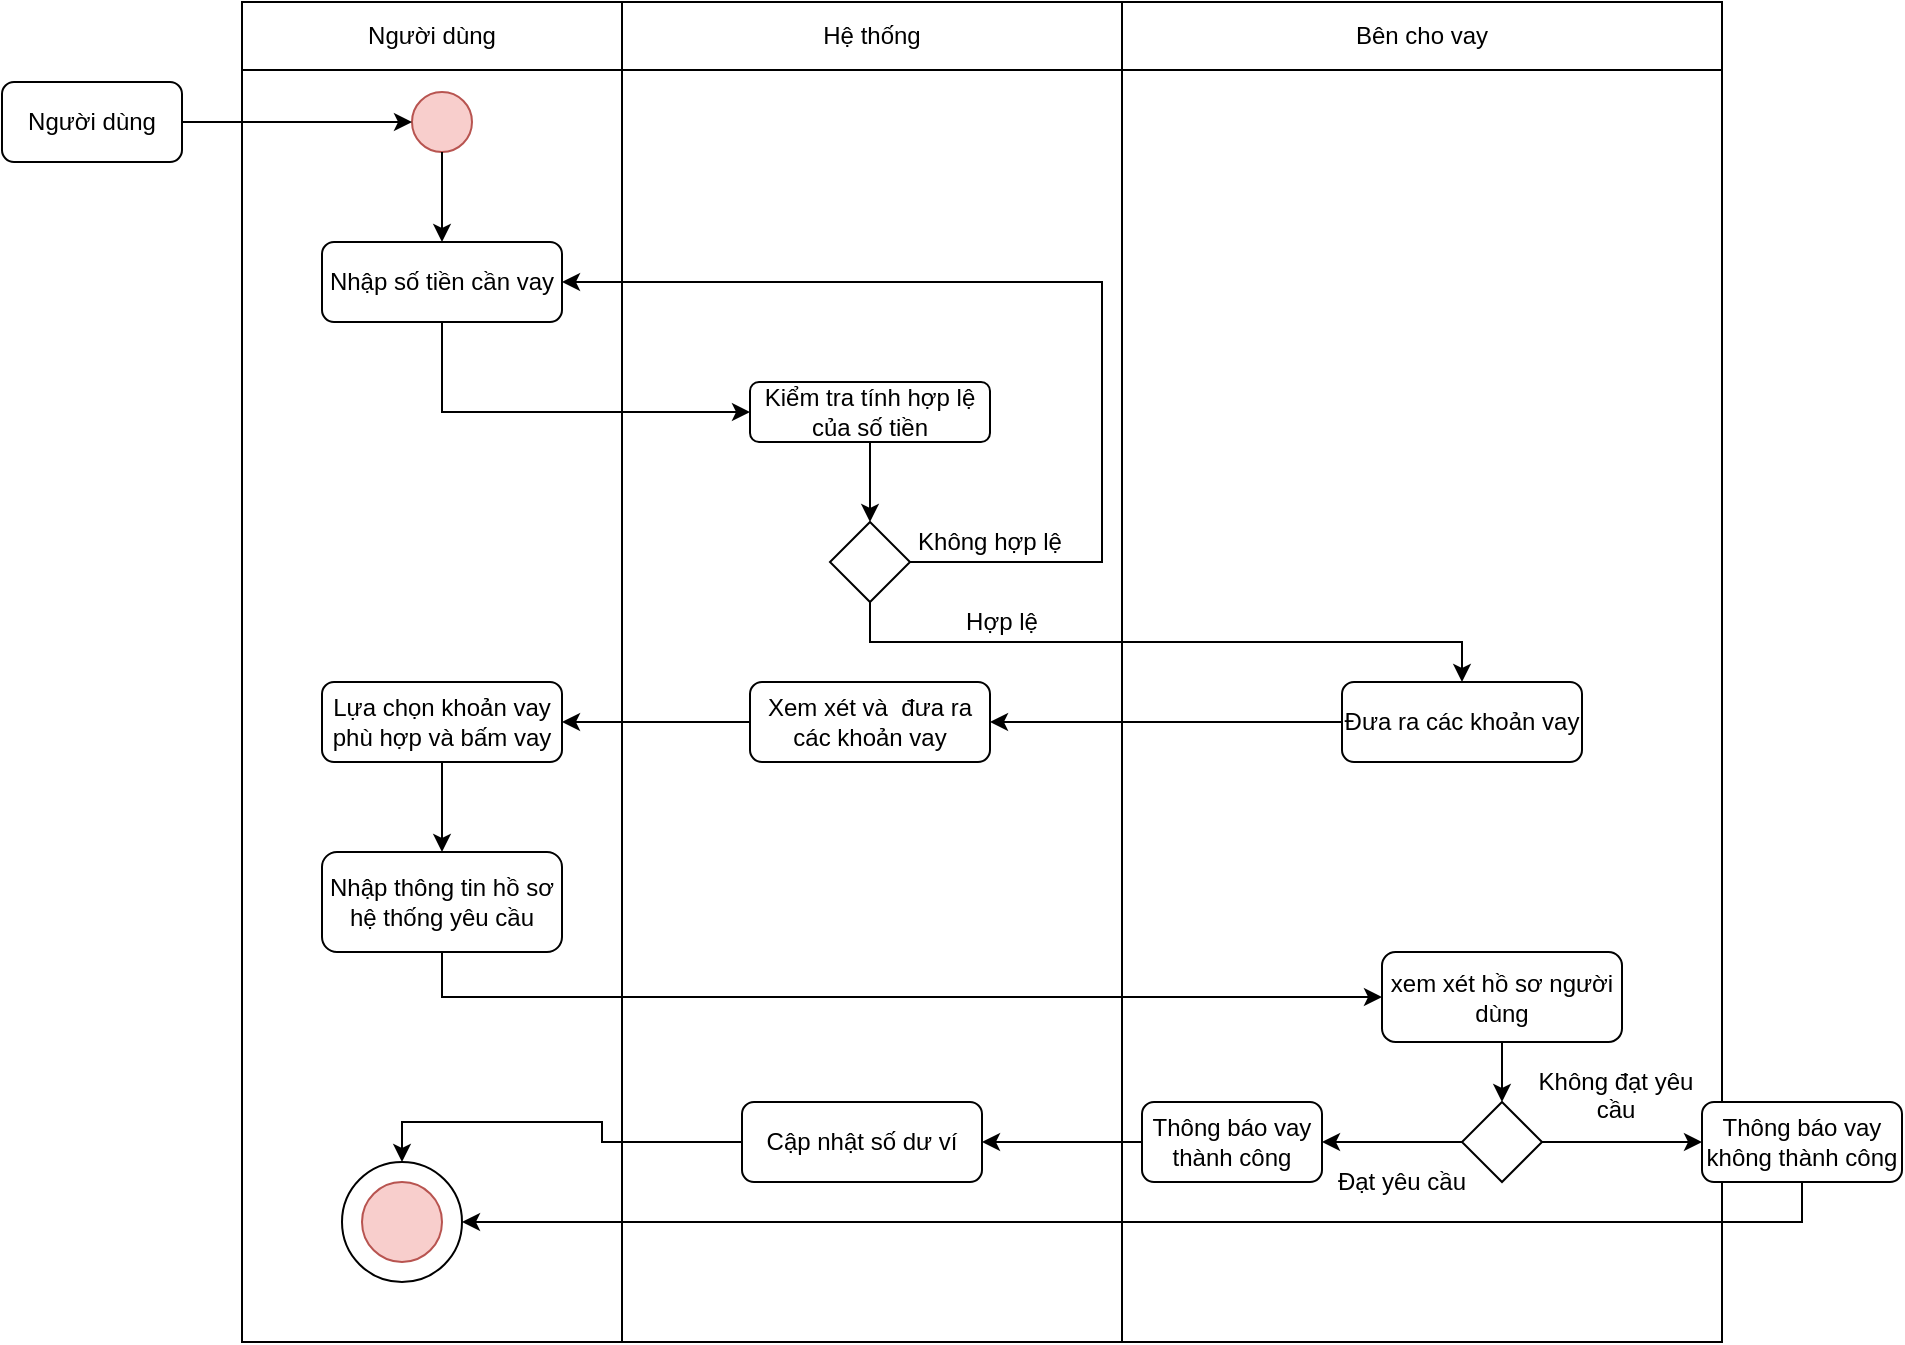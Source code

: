 <mxfile version="17.1.3" type="github" pages="4">
  <diagram id="RmOm2ZOK0BS_TWSjKlKM" name="Page-1">
    <mxGraphModel dx="1695" dy="482" grid="1" gridSize="10" guides="1" tooltips="1" connect="1" arrows="1" fold="1" page="1" pageScale="1" pageWidth="827" pageHeight="1169" math="0" shadow="0">
      <root>
        <mxCell id="0" />
        <mxCell id="1" parent="0" />
        <mxCell id="NCoZ-CuqirmOTlueQ3sg-1" value="" style="shape=table;html=1;whiteSpace=wrap;startSize=0;container=1;collapsible=0;childLayout=tableLayout;" parent="1" vertex="1">
          <mxGeometry x="100" y="110" width="740" height="670" as="geometry" />
        </mxCell>
        <mxCell id="NCoZ-CuqirmOTlueQ3sg-2" value="" style="shape=tableRow;horizontal=0;startSize=0;swimlaneHead=0;swimlaneBody=0;top=0;left=0;bottom=0;right=0;collapsible=0;dropTarget=0;fillColor=none;points=[[0,0.5],[1,0.5]];portConstraint=eastwest;" parent="NCoZ-CuqirmOTlueQ3sg-1" vertex="1">
          <mxGeometry width="740" height="34" as="geometry" />
        </mxCell>
        <mxCell id="NCoZ-CuqirmOTlueQ3sg-3" value="Người dùng" style="shape=partialRectangle;html=1;whiteSpace=wrap;connectable=0;fillColor=none;top=0;left=0;bottom=0;right=0;overflow=hidden;" parent="NCoZ-CuqirmOTlueQ3sg-2" vertex="1">
          <mxGeometry width="190" height="34" as="geometry">
            <mxRectangle width="190" height="34" as="alternateBounds" />
          </mxGeometry>
        </mxCell>
        <mxCell id="NCoZ-CuqirmOTlueQ3sg-4" value="Hệ thống" style="shape=partialRectangle;html=1;whiteSpace=wrap;connectable=0;fillColor=none;top=0;left=0;bottom=0;right=0;overflow=hidden;" parent="NCoZ-CuqirmOTlueQ3sg-2" vertex="1">
          <mxGeometry x="190" width="250" height="34" as="geometry">
            <mxRectangle width="250" height="34" as="alternateBounds" />
          </mxGeometry>
        </mxCell>
        <mxCell id="NCoZ-CuqirmOTlueQ3sg-5" value="Bên cho vay" style="shape=partialRectangle;html=1;whiteSpace=wrap;connectable=0;fillColor=none;top=0;left=0;bottom=0;right=0;overflow=hidden;" parent="NCoZ-CuqirmOTlueQ3sg-2" vertex="1">
          <mxGeometry x="440" width="300" height="34" as="geometry">
            <mxRectangle width="300" height="34" as="alternateBounds" />
          </mxGeometry>
        </mxCell>
        <mxCell id="NCoZ-CuqirmOTlueQ3sg-6" value="" style="shape=tableRow;horizontal=0;startSize=0;swimlaneHead=0;swimlaneBody=0;top=0;left=0;bottom=0;right=0;collapsible=0;dropTarget=0;fillColor=none;points=[[0,0.5],[1,0.5]];portConstraint=eastwest;" parent="NCoZ-CuqirmOTlueQ3sg-1" vertex="1">
          <mxGeometry y="34" width="740" height="636" as="geometry" />
        </mxCell>
        <mxCell id="NCoZ-CuqirmOTlueQ3sg-7" value="" style="shape=partialRectangle;html=1;whiteSpace=wrap;connectable=0;fillColor=none;top=0;left=0;bottom=0;right=0;overflow=hidden;" parent="NCoZ-CuqirmOTlueQ3sg-6" vertex="1">
          <mxGeometry width="190" height="636" as="geometry">
            <mxRectangle width="190" height="636" as="alternateBounds" />
          </mxGeometry>
        </mxCell>
        <mxCell id="NCoZ-CuqirmOTlueQ3sg-8" value="" style="shape=partialRectangle;html=1;whiteSpace=wrap;connectable=0;fillColor=none;top=0;left=0;bottom=0;right=0;overflow=hidden;" parent="NCoZ-CuqirmOTlueQ3sg-6" vertex="1">
          <mxGeometry x="190" width="250" height="636" as="geometry">
            <mxRectangle width="250" height="636" as="alternateBounds" />
          </mxGeometry>
        </mxCell>
        <mxCell id="NCoZ-CuqirmOTlueQ3sg-9" value="" style="shape=partialRectangle;html=1;whiteSpace=wrap;connectable=0;fillColor=none;top=0;left=0;bottom=0;right=0;overflow=hidden;" parent="NCoZ-CuqirmOTlueQ3sg-6" vertex="1">
          <mxGeometry x="440" width="300" height="636" as="geometry">
            <mxRectangle width="300" height="636" as="alternateBounds" />
          </mxGeometry>
        </mxCell>
        <mxCell id="NCoZ-CuqirmOTlueQ3sg-15" value="Người dùng" style="rounded=1;whiteSpace=wrap;html=1;" parent="1" vertex="1">
          <mxGeometry x="-20" y="150" width="90" height="40" as="geometry" />
        </mxCell>
        <mxCell id="NCoZ-CuqirmOTlueQ3sg-16" value="" style="ellipse;whiteSpace=wrap;html=1;aspect=fixed;fillColor=#f8cecc;strokeColor=#b85450;" parent="1" vertex="1">
          <mxGeometry x="185" y="155" width="30" height="30" as="geometry" />
        </mxCell>
        <mxCell id="NCoZ-CuqirmOTlueQ3sg-18" value="" style="endArrow=classic;html=1;rounded=0;entryX=0;entryY=0.5;entryDx=0;entryDy=0;" parent="1" source="NCoZ-CuqirmOTlueQ3sg-15" target="NCoZ-CuqirmOTlueQ3sg-16" edge="1">
          <mxGeometry relative="1" as="geometry">
            <mxPoint x="360" y="210" as="sourcePoint" />
            <mxPoint x="460" y="210" as="targetPoint" />
          </mxGeometry>
        </mxCell>
        <mxCell id="NCoZ-CuqirmOTlueQ3sg-20" value="Nhập số tiền cần vay" style="rounded=1;whiteSpace=wrap;html=1;" parent="1" vertex="1">
          <mxGeometry x="140" y="230" width="120" height="40" as="geometry" />
        </mxCell>
        <mxCell id="NCoZ-CuqirmOTlueQ3sg-21" value="Kiểm tra tính hợp lệ của số tiền" style="rounded=1;whiteSpace=wrap;html=1;" parent="1" vertex="1">
          <mxGeometry x="354" y="300" width="120" height="30" as="geometry" />
        </mxCell>
        <mxCell id="NCoZ-CuqirmOTlueQ3sg-61" style="edgeStyle=orthogonalEdgeStyle;rounded=0;orthogonalLoop=1;jettySize=auto;html=1;exitX=0.5;exitY=1;exitDx=0;exitDy=0;entryX=0.5;entryY=0;entryDx=0;entryDy=0;fontSize=12;" parent="1" source="NCoZ-CuqirmOTlueQ3sg-22" target="NCoZ-CuqirmOTlueQ3sg-34" edge="1">
          <mxGeometry relative="1" as="geometry" />
        </mxCell>
        <mxCell id="NCoZ-CuqirmOTlueQ3sg-22" value="" style="rhombus;whiteSpace=wrap;html=1;" parent="1" vertex="1">
          <mxGeometry x="394" y="370" width="40" height="40" as="geometry" />
        </mxCell>
        <mxCell id="NCoZ-CuqirmOTlueQ3sg-27" value="" style="edgeStyle=elbowEdgeStyle;elbow=horizontal;endArrow=classic;html=1;rounded=0;exitX=0.5;exitY=1;exitDx=0;exitDy=0;entryX=0;entryY=0.5;entryDx=0;entryDy=0;" parent="1" source="NCoZ-CuqirmOTlueQ3sg-20" target="NCoZ-CuqirmOTlueQ3sg-21" edge="1">
          <mxGeometry width="50" height="50" relative="1" as="geometry">
            <mxPoint x="370" y="420" as="sourcePoint" />
            <mxPoint x="420" y="370" as="targetPoint" />
            <Array as="points">
              <mxPoint x="200" y="290" />
              <mxPoint x="250" y="310" />
              <mxPoint x="290" y="310" />
              <mxPoint x="360" y="330" />
              <mxPoint x="360" y="340" />
              <mxPoint x="310" y="340" />
              <mxPoint x="300" y="360" />
              <mxPoint x="310" y="350" />
              <mxPoint x="270" y="340" />
            </Array>
          </mxGeometry>
        </mxCell>
        <mxCell id="NCoZ-CuqirmOTlueQ3sg-28" value="" style="endArrow=classic;html=1;rounded=0;exitX=0.5;exitY=1;exitDx=0;exitDy=0;entryX=0.5;entryY=0;entryDx=0;entryDy=0;" parent="1" source="NCoZ-CuqirmOTlueQ3sg-21" target="NCoZ-CuqirmOTlueQ3sg-22" edge="1">
          <mxGeometry width="50" height="50" relative="1" as="geometry">
            <mxPoint x="370" y="420" as="sourcePoint" />
            <mxPoint x="420" y="370" as="targetPoint" />
          </mxGeometry>
        </mxCell>
        <mxCell id="NCoZ-CuqirmOTlueQ3sg-29" value="" style="edgeStyle=segmentEdgeStyle;endArrow=classic;html=1;rounded=0;entryX=1;entryY=0.5;entryDx=0;entryDy=0;exitX=1;exitY=0.5;exitDx=0;exitDy=0;" parent="1" source="NCoZ-CuqirmOTlueQ3sg-22" target="NCoZ-CuqirmOTlueQ3sg-20" edge="1">
          <mxGeometry width="50" height="50" relative="1" as="geometry">
            <mxPoint x="500" y="315" as="sourcePoint" />
            <mxPoint x="570" y="270" as="targetPoint" />
            <Array as="points">
              <mxPoint x="530" y="390" />
              <mxPoint x="530" y="250" />
            </Array>
          </mxGeometry>
        </mxCell>
        <UserObject label="Không hợp lệ" placeholders="1" name="Variable" id="NCoZ-CuqirmOTlueQ3sg-32">
          <mxCell style="text;html=1;strokeColor=none;fillColor=none;align=center;verticalAlign=middle;whiteSpace=wrap;overflow=hidden;fontSize=12;" parent="1" vertex="1">
            <mxGeometry x="434" y="370" width="80" height="20" as="geometry" />
          </mxCell>
        </UserObject>
        <mxCell id="NCoZ-CuqirmOTlueQ3sg-33" value="" style="endArrow=classic;html=1;rounded=0;fontSize=12;exitX=0.5;exitY=1;exitDx=0;exitDy=0;entryX=0.5;entryY=0;entryDx=0;entryDy=0;" parent="1" source="NCoZ-CuqirmOTlueQ3sg-16" target="NCoZ-CuqirmOTlueQ3sg-20" edge="1">
          <mxGeometry width="50" height="50" relative="1" as="geometry">
            <mxPoint x="370" y="320" as="sourcePoint" />
            <mxPoint x="420" y="270" as="targetPoint" />
          </mxGeometry>
        </mxCell>
        <mxCell id="NCoZ-CuqirmOTlueQ3sg-62" style="edgeStyle=orthogonalEdgeStyle;rounded=0;orthogonalLoop=1;jettySize=auto;html=1;exitX=0;exitY=0.5;exitDx=0;exitDy=0;entryX=1;entryY=0.5;entryDx=0;entryDy=0;fontSize=12;" parent="1" source="NCoZ-CuqirmOTlueQ3sg-34" target="NCoZ-CuqirmOTlueQ3sg-35" edge="1">
          <mxGeometry relative="1" as="geometry" />
        </mxCell>
        <mxCell id="NCoZ-CuqirmOTlueQ3sg-34" value="Đưa ra các khoản vay" style="rounded=1;whiteSpace=wrap;html=1;fontSize=12;" parent="1" vertex="1">
          <mxGeometry x="650" y="450" width="120" height="40" as="geometry" />
        </mxCell>
        <mxCell id="NCoZ-CuqirmOTlueQ3sg-63" style="edgeStyle=orthogonalEdgeStyle;rounded=0;orthogonalLoop=1;jettySize=auto;html=1;exitX=0;exitY=0.5;exitDx=0;exitDy=0;fontSize=12;" parent="1" source="NCoZ-CuqirmOTlueQ3sg-35" target="NCoZ-CuqirmOTlueQ3sg-36" edge="1">
          <mxGeometry relative="1" as="geometry" />
        </mxCell>
        <mxCell id="NCoZ-CuqirmOTlueQ3sg-35" value="Xem xét và&amp;nbsp; đưa ra các khoản vay" style="rounded=1;whiteSpace=wrap;html=1;fontSize=12;" parent="1" vertex="1">
          <mxGeometry x="354" y="450" width="120" height="40" as="geometry" />
        </mxCell>
        <mxCell id="NCoZ-CuqirmOTlueQ3sg-64" style="edgeStyle=orthogonalEdgeStyle;rounded=0;orthogonalLoop=1;jettySize=auto;html=1;exitX=0.5;exitY=1;exitDx=0;exitDy=0;entryX=0.5;entryY=0;entryDx=0;entryDy=0;fontSize=12;" parent="1" source="NCoZ-CuqirmOTlueQ3sg-36" target="NCoZ-CuqirmOTlueQ3sg-37" edge="1">
          <mxGeometry relative="1" as="geometry" />
        </mxCell>
        <mxCell id="NCoZ-CuqirmOTlueQ3sg-36" value="Lựa chọn khoản vay phù hợp và bấm vay" style="rounded=1;whiteSpace=wrap;html=1;fontSize=12;" parent="1" vertex="1">
          <mxGeometry x="140" y="450" width="120" height="40" as="geometry" />
        </mxCell>
        <mxCell id="NCoZ-CuqirmOTlueQ3sg-65" style="edgeStyle=orthogonalEdgeStyle;rounded=0;orthogonalLoop=1;jettySize=auto;html=1;exitX=0.5;exitY=1;exitDx=0;exitDy=0;fontSize=12;" parent="1" source="NCoZ-CuqirmOTlueQ3sg-37" target="NCoZ-CuqirmOTlueQ3sg-38" edge="1">
          <mxGeometry relative="1" as="geometry" />
        </mxCell>
        <mxCell id="NCoZ-CuqirmOTlueQ3sg-37" value="Nhập thông tin hồ sơ hệ thống yêu cầu" style="rounded=1;whiteSpace=wrap;html=1;fontSize=12;" parent="1" vertex="1">
          <mxGeometry x="140" y="535" width="120" height="50" as="geometry" />
        </mxCell>
        <mxCell id="NCoZ-CuqirmOTlueQ3sg-44" style="edgeStyle=orthogonalEdgeStyle;rounded=0;orthogonalLoop=1;jettySize=auto;html=1;exitX=0.5;exitY=1;exitDx=0;exitDy=0;fontSize=12;" parent="1" source="NCoZ-CuqirmOTlueQ3sg-38" target="NCoZ-CuqirmOTlueQ3sg-39" edge="1">
          <mxGeometry relative="1" as="geometry" />
        </mxCell>
        <mxCell id="NCoZ-CuqirmOTlueQ3sg-38" value="xem xét hồ sơ người dùng" style="rounded=1;whiteSpace=wrap;html=1;fontSize=12;" parent="1" vertex="1">
          <mxGeometry x="670" y="585" width="120" height="45" as="geometry" />
        </mxCell>
        <mxCell id="NCoZ-CuqirmOTlueQ3sg-48" style="edgeStyle=orthogonalEdgeStyle;rounded=0;orthogonalLoop=1;jettySize=auto;html=1;exitX=0;exitY=0.5;exitDx=0;exitDy=0;entryX=1;entryY=0.5;entryDx=0;entryDy=0;fontSize=12;" parent="1" source="NCoZ-CuqirmOTlueQ3sg-39" target="NCoZ-CuqirmOTlueQ3sg-41" edge="1">
          <mxGeometry relative="1" as="geometry" />
        </mxCell>
        <mxCell id="NCoZ-CuqirmOTlueQ3sg-49" style="edgeStyle=orthogonalEdgeStyle;rounded=0;orthogonalLoop=1;jettySize=auto;html=1;exitX=1;exitY=0.5;exitDx=0;exitDy=0;entryX=0;entryY=0.5;entryDx=0;entryDy=0;fontSize=12;" parent="1" source="NCoZ-CuqirmOTlueQ3sg-39" target="NCoZ-CuqirmOTlueQ3sg-40" edge="1">
          <mxGeometry relative="1" as="geometry" />
        </mxCell>
        <mxCell id="NCoZ-CuqirmOTlueQ3sg-39" value="" style="rhombus;whiteSpace=wrap;html=1;fontSize=12;" parent="1" vertex="1">
          <mxGeometry x="710" y="660" width="40" height="40" as="geometry" />
        </mxCell>
        <mxCell id="NCoZ-CuqirmOTlueQ3sg-68" style="edgeStyle=orthogonalEdgeStyle;rounded=0;orthogonalLoop=1;jettySize=auto;html=1;exitX=0.5;exitY=1;exitDx=0;exitDy=0;fontSize=12;" parent="1" source="NCoZ-CuqirmOTlueQ3sg-40" target="NCoZ-CuqirmOTlueQ3sg-57" edge="1">
          <mxGeometry relative="1" as="geometry" />
        </mxCell>
        <mxCell id="NCoZ-CuqirmOTlueQ3sg-40" value="Thông báo vay không thành công" style="rounded=1;whiteSpace=wrap;html=1;fontSize=12;" parent="1" vertex="1">
          <mxGeometry x="830" y="660" width="100" height="40" as="geometry" />
        </mxCell>
        <mxCell id="NCoZ-CuqirmOTlueQ3sg-66" style="edgeStyle=orthogonalEdgeStyle;rounded=0;orthogonalLoop=1;jettySize=auto;html=1;exitX=0;exitY=0.5;exitDx=0;exitDy=0;fontSize=12;" parent="1" source="NCoZ-CuqirmOTlueQ3sg-41" target="NCoZ-CuqirmOTlueQ3sg-56" edge="1">
          <mxGeometry relative="1" as="geometry" />
        </mxCell>
        <mxCell id="NCoZ-CuqirmOTlueQ3sg-41" value="Thông báo vay thành công" style="rounded=1;whiteSpace=wrap;html=1;fontSize=12;" parent="1" vertex="1">
          <mxGeometry x="550" y="660" width="90" height="40" as="geometry" />
        </mxCell>
        <UserObject label="Không đạt yêu cầu" placeholders="1" name="Variable" id="NCoZ-CuqirmOTlueQ3sg-54">
          <mxCell style="text;html=1;strokeColor=none;fillColor=none;align=center;verticalAlign=middle;whiteSpace=wrap;overflow=hidden;fontSize=12;" parent="1" vertex="1">
            <mxGeometry x="747" y="640" width="80" height="30" as="geometry" />
          </mxCell>
        </UserObject>
        <UserObject label="Đạt yêu cầu" placeholders="1" name="Variable" id="NCoZ-CuqirmOTlueQ3sg-55">
          <mxCell style="text;html=1;strokeColor=none;fillColor=none;align=center;verticalAlign=middle;whiteSpace=wrap;overflow=hidden;fontSize=12;" parent="1" vertex="1">
            <mxGeometry x="640" y="690" width="80" height="20" as="geometry" />
          </mxCell>
        </UserObject>
        <mxCell id="NCoZ-CuqirmOTlueQ3sg-67" style="edgeStyle=orthogonalEdgeStyle;rounded=0;orthogonalLoop=1;jettySize=auto;html=1;exitX=0;exitY=0.5;exitDx=0;exitDy=0;entryX=0.5;entryY=0;entryDx=0;entryDy=0;fontSize=12;" parent="1" source="NCoZ-CuqirmOTlueQ3sg-56" target="NCoZ-CuqirmOTlueQ3sg-57" edge="1">
          <mxGeometry relative="1" as="geometry" />
        </mxCell>
        <mxCell id="NCoZ-CuqirmOTlueQ3sg-56" value="Cập nhật số dư ví" style="rounded=1;whiteSpace=wrap;html=1;fontSize=12;" parent="1" vertex="1">
          <mxGeometry x="350" y="660" width="120" height="40" as="geometry" />
        </mxCell>
        <mxCell id="NCoZ-CuqirmOTlueQ3sg-57" value="" style="ellipse;whiteSpace=wrap;html=1;aspect=fixed;fontSize=12;" parent="1" vertex="1">
          <mxGeometry x="150" y="690" width="60" height="60" as="geometry" />
        </mxCell>
        <mxCell id="NCoZ-CuqirmOTlueQ3sg-58" value="" style="ellipse;whiteSpace=wrap;html=1;aspect=fixed;fontSize=12;fillColor=#f8cecc;strokeColor=#b85450;" parent="1" vertex="1">
          <mxGeometry x="160" y="700" width="40" height="40" as="geometry" />
        </mxCell>
        <mxCell id="NCoZ-CuqirmOTlueQ3sg-59" style="edgeStyle=orthogonalEdgeStyle;rounded=0;orthogonalLoop=1;jettySize=auto;html=1;exitX=0.5;exitY=1;exitDx=0;exitDy=0;fontSize=12;" parent="1" source="NCoZ-CuqirmOTlueQ3sg-20" target="NCoZ-CuqirmOTlueQ3sg-20" edge="1">
          <mxGeometry relative="1" as="geometry" />
        </mxCell>
        <UserObject label="Hợp lệ" placeholders="1" name="Variable" id="NCoZ-CuqirmOTlueQ3sg-69">
          <mxCell style="text;html=1;strokeColor=none;fillColor=none;align=center;verticalAlign=middle;whiteSpace=wrap;overflow=hidden;fontSize=12;" parent="1" vertex="1">
            <mxGeometry x="440" y="410" width="80" height="20" as="geometry" />
          </mxCell>
        </UserObject>
      </root>
    </mxGraphModel>
  </diagram>
  <diagram id="fyyk2IYPVBcaX4gYMdJT" name="Page-2">
    <mxGraphModel dx="1559" dy="482" grid="1" gridSize="10" guides="1" tooltips="1" connect="1" arrows="1" fold="1" page="1" pageScale="1" pageWidth="827" pageHeight="1169" math="0" shadow="0">
      <root>
        <mxCell id="QCjHxS4II5ZZwtBVkdR3-0" />
        <mxCell id="QCjHxS4II5ZZwtBVkdR3-1" parent="QCjHxS4II5ZZwtBVkdR3-0" />
        <mxCell id="QCjHxS4II5ZZwtBVkdR3-2" value="" style="shape=table;html=1;whiteSpace=wrap;startSize=0;container=1;collapsible=0;childLayout=tableLayout;" vertex="1" parent="QCjHxS4II5ZZwtBVkdR3-1">
          <mxGeometry x="90" y="110" width="740" height="790" as="geometry" />
        </mxCell>
        <mxCell id="QCjHxS4II5ZZwtBVkdR3-3" value="" style="shape=tableRow;horizontal=0;startSize=0;swimlaneHead=0;swimlaneBody=0;top=0;left=0;bottom=0;right=0;collapsible=0;dropTarget=0;fillColor=none;points=[[0,0.5],[1,0.5]];portConstraint=eastwest;" vertex="1" parent="QCjHxS4II5ZZwtBVkdR3-2">
          <mxGeometry width="740" height="40" as="geometry" />
        </mxCell>
        <mxCell id="QCjHxS4II5ZZwtBVkdR3-4" value="Người dùng" style="shape=partialRectangle;html=1;whiteSpace=wrap;connectable=0;fillColor=none;top=0;left=0;bottom=0;right=0;overflow=hidden;" vertex="1" parent="QCjHxS4II5ZZwtBVkdR3-3">
          <mxGeometry width="190" height="40" as="geometry">
            <mxRectangle width="190" height="40" as="alternateBounds" />
          </mxGeometry>
        </mxCell>
        <mxCell id="QCjHxS4II5ZZwtBVkdR3-5" value="Hệ thống" style="shape=partialRectangle;html=1;whiteSpace=wrap;connectable=0;fillColor=none;top=0;left=0;bottom=0;right=0;overflow=hidden;" vertex="1" parent="QCjHxS4II5ZZwtBVkdR3-3">
          <mxGeometry x="190" width="250" height="40" as="geometry">
            <mxRectangle width="250" height="40" as="alternateBounds" />
          </mxGeometry>
        </mxCell>
        <mxCell id="QCjHxS4II5ZZwtBVkdR3-6" value="Ngân hàng" style="shape=partialRectangle;html=1;whiteSpace=wrap;connectable=0;fillColor=none;top=0;left=0;bottom=0;right=0;overflow=hidden;" vertex="1" parent="QCjHxS4II5ZZwtBVkdR3-3">
          <mxGeometry x="440" width="300" height="40" as="geometry">
            <mxRectangle width="300" height="40" as="alternateBounds" />
          </mxGeometry>
        </mxCell>
        <mxCell id="QCjHxS4II5ZZwtBVkdR3-7" value="" style="shape=tableRow;horizontal=0;startSize=0;swimlaneHead=0;swimlaneBody=0;top=0;left=0;bottom=0;right=0;collapsible=0;dropTarget=0;fillColor=none;points=[[0,0.5],[1,0.5]];portConstraint=eastwest;" vertex="1" parent="QCjHxS4II5ZZwtBVkdR3-2">
          <mxGeometry y="40" width="740" height="750" as="geometry" />
        </mxCell>
        <mxCell id="QCjHxS4II5ZZwtBVkdR3-8" value="" style="shape=partialRectangle;html=1;whiteSpace=wrap;connectable=0;fillColor=none;top=0;left=0;bottom=0;right=0;overflow=hidden;" vertex="1" parent="QCjHxS4II5ZZwtBVkdR3-7">
          <mxGeometry width="190" height="750" as="geometry">
            <mxRectangle width="190" height="750" as="alternateBounds" />
          </mxGeometry>
        </mxCell>
        <mxCell id="QCjHxS4II5ZZwtBVkdR3-9" value="" style="shape=partialRectangle;html=1;whiteSpace=wrap;connectable=0;fillColor=none;top=0;left=0;bottom=0;right=0;overflow=hidden;" vertex="1" parent="QCjHxS4II5ZZwtBVkdR3-7">
          <mxGeometry x="190" width="250" height="750" as="geometry">
            <mxRectangle width="250" height="750" as="alternateBounds" />
          </mxGeometry>
        </mxCell>
        <mxCell id="QCjHxS4II5ZZwtBVkdR3-10" value="" style="shape=partialRectangle;html=1;whiteSpace=wrap;connectable=0;fillColor=none;top=0;left=0;bottom=0;right=0;overflow=hidden;" vertex="1" parent="QCjHxS4II5ZZwtBVkdR3-7">
          <mxGeometry x="440" width="300" height="750" as="geometry">
            <mxRectangle width="300" height="750" as="alternateBounds" />
          </mxGeometry>
        </mxCell>
        <mxCell id="QCjHxS4II5ZZwtBVkdR3-11" value="Người dùng đã đăng nhập" style="rounded=1;whiteSpace=wrap;html=1;" vertex="1" parent="QCjHxS4II5ZZwtBVkdR3-1">
          <mxGeometry x="-20" y="150" width="90" height="40" as="geometry" />
        </mxCell>
        <mxCell id="QCjHxS4II5ZZwtBVkdR3-12" value="" style="ellipse;whiteSpace=wrap;html=1;aspect=fixed;fillColor=#f8cecc;strokeColor=#b85450;" vertex="1" parent="QCjHxS4II5ZZwtBVkdR3-1">
          <mxGeometry x="185" y="155" width="30" height="30" as="geometry" />
        </mxCell>
        <mxCell id="QCjHxS4II5ZZwtBVkdR3-13" value="" style="endArrow=classic;html=1;rounded=0;entryX=0;entryY=0.5;entryDx=0;entryDy=0;" edge="1" parent="QCjHxS4II5ZZwtBVkdR3-1" source="QCjHxS4II5ZZwtBVkdR3-11" target="QCjHxS4II5ZZwtBVkdR3-12">
          <mxGeometry relative="1" as="geometry">
            <mxPoint x="360" y="210" as="sourcePoint" />
            <mxPoint x="460" y="210" as="targetPoint" />
          </mxGeometry>
        </mxCell>
        <mxCell id="QCjHxS4II5ZZwtBVkdR3-73" style="edgeStyle=orthogonalEdgeStyle;rounded=0;orthogonalLoop=1;jettySize=auto;html=1;exitX=0.5;exitY=1;exitDx=0;exitDy=0;entryX=0.5;entryY=0;entryDx=0;entryDy=0;fontSize=12;" edge="1" parent="QCjHxS4II5ZZwtBVkdR3-1" source="QCjHxS4II5ZZwtBVkdR3-14" target="QCjHxS4II5ZZwtBVkdR3-49">
          <mxGeometry relative="1" as="geometry" />
        </mxCell>
        <mxCell id="QCjHxS4II5ZZwtBVkdR3-14" value="Nhập số tiền cần nạp&lt;br&gt;" style="rounded=1;whiteSpace=wrap;html=1;" vertex="1" parent="QCjHxS4II5ZZwtBVkdR3-1">
          <mxGeometry x="140" y="230" width="120" height="40" as="geometry" />
        </mxCell>
        <mxCell id="QCjHxS4II5ZZwtBVkdR3-15" value="Kiểm tra thông tin nguồn liên kết" style="rounded=1;whiteSpace=wrap;html=1;" vertex="1" parent="QCjHxS4II5ZZwtBVkdR3-1">
          <mxGeometry x="354" y="305" width="120" height="30" as="geometry" />
        </mxCell>
        <mxCell id="QCjHxS4II5ZZwtBVkdR3-54" style="edgeStyle=orthogonalEdgeStyle;rounded=0;orthogonalLoop=1;jettySize=auto;html=1;exitX=0;exitY=0.5;exitDx=0;exitDy=0;entryX=1;entryY=0.5;entryDx=0;entryDy=0;fontSize=12;" edge="1" parent="QCjHxS4II5ZZwtBVkdR3-1" source="QCjHxS4II5ZZwtBVkdR3-17" target="QCjHxS4II5ZZwtBVkdR3-50">
          <mxGeometry relative="1" as="geometry" />
        </mxCell>
        <mxCell id="QCjHxS4II5ZZwtBVkdR3-81" style="edgeStyle=orthogonalEdgeStyle;rounded=0;orthogonalLoop=1;jettySize=auto;html=1;exitX=1;exitY=0.5;exitDx=0;exitDy=0;entryX=0.75;entryY=0;entryDx=0;entryDy=0;fontSize=12;" edge="1" parent="QCjHxS4II5ZZwtBVkdR3-1" source="QCjHxS4II5ZZwtBVkdR3-17" target="QCjHxS4II5ZZwtBVkdR3-75">
          <mxGeometry relative="1" as="geometry" />
        </mxCell>
        <mxCell id="QCjHxS4II5ZZwtBVkdR3-17" value="" style="rhombus;whiteSpace=wrap;html=1;" vertex="1" parent="QCjHxS4II5ZZwtBVkdR3-1">
          <mxGeometry x="394" y="380" width="40" height="40" as="geometry" />
        </mxCell>
        <mxCell id="QCjHxS4II5ZZwtBVkdR3-19" value="" style="endArrow=classic;html=1;rounded=0;exitX=0.5;exitY=1;exitDx=0;exitDy=0;entryX=0.5;entryY=0;entryDx=0;entryDy=0;" edge="1" parent="QCjHxS4II5ZZwtBVkdR3-1" source="QCjHxS4II5ZZwtBVkdR3-15" target="QCjHxS4II5ZZwtBVkdR3-17">
          <mxGeometry width="50" height="50" relative="1" as="geometry">
            <mxPoint x="370" y="420" as="sourcePoint" />
            <mxPoint x="420" y="370" as="targetPoint" />
          </mxGeometry>
        </mxCell>
        <mxCell id="QCjHxS4II5ZZwtBVkdR3-22" value="" style="endArrow=classic;html=1;rounded=0;fontSize=12;exitX=0.5;exitY=1;exitDx=0;exitDy=0;entryX=0.5;entryY=0;entryDx=0;entryDy=0;" edge="1" parent="QCjHxS4II5ZZwtBVkdR3-1" source="QCjHxS4II5ZZwtBVkdR3-12" target="QCjHxS4II5ZZwtBVkdR3-14">
          <mxGeometry width="50" height="50" relative="1" as="geometry">
            <mxPoint x="370" y="320" as="sourcePoint" />
            <mxPoint x="420" y="270" as="targetPoint" />
          </mxGeometry>
        </mxCell>
        <mxCell id="QCjHxS4II5ZZwtBVkdR3-46" style="edgeStyle=orthogonalEdgeStyle;rounded=0;orthogonalLoop=1;jettySize=auto;html=1;exitX=0.5;exitY=1;exitDx=0;exitDy=0;fontSize=12;" edge="1" parent="QCjHxS4II5ZZwtBVkdR3-1" source="QCjHxS4II5ZZwtBVkdR3-14" target="QCjHxS4II5ZZwtBVkdR3-14">
          <mxGeometry relative="1" as="geometry" />
        </mxCell>
        <mxCell id="QCjHxS4II5ZZwtBVkdR3-74" style="edgeStyle=orthogonalEdgeStyle;rounded=0;orthogonalLoop=1;jettySize=auto;html=1;exitX=1;exitY=0.5;exitDx=0;exitDy=0;entryX=0;entryY=0.5;entryDx=0;entryDy=0;fontSize=12;" edge="1" parent="QCjHxS4II5ZZwtBVkdR3-1" source="QCjHxS4II5ZZwtBVkdR3-49" target="QCjHxS4II5ZZwtBVkdR3-15">
          <mxGeometry relative="1" as="geometry" />
        </mxCell>
        <mxCell id="QCjHxS4II5ZZwtBVkdR3-49" value="Chọn nạp từ các nguồn liên kết" style="rounded=1;whiteSpace=wrap;html=1;fontSize=12;" vertex="1" parent="QCjHxS4II5ZZwtBVkdR3-1">
          <mxGeometry x="140" y="300" width="120" height="40" as="geometry" />
        </mxCell>
        <mxCell id="QCjHxS4II5ZZwtBVkdR3-53" style="edgeStyle=orthogonalEdgeStyle;rounded=0;orthogonalLoop=1;jettySize=auto;html=1;exitX=0.5;exitY=1;exitDx=0;exitDy=0;entryX=0;entryY=0.5;entryDx=0;entryDy=0;fontSize=12;" edge="1" parent="QCjHxS4II5ZZwtBVkdR3-1" source="QCjHxS4II5ZZwtBVkdR3-50" target="QCjHxS4II5ZZwtBVkdR3-52">
          <mxGeometry relative="1" as="geometry" />
        </mxCell>
        <mxCell id="QCjHxS4II5ZZwtBVkdR3-50" value="Xem thông tin và bấm xác nhận" style="rounded=1;whiteSpace=wrap;html=1;fontSize=12;" vertex="1" parent="QCjHxS4II5ZZwtBVkdR3-1">
          <mxGeometry x="140" y="380" width="120" height="40" as="geometry" />
        </mxCell>
        <mxCell id="QCjHxS4II5ZZwtBVkdR3-57" style="edgeStyle=orthogonalEdgeStyle;rounded=0;orthogonalLoop=1;jettySize=auto;html=1;exitX=0.5;exitY=1;exitDx=0;exitDy=0;entryX=1;entryY=0.5;entryDx=0;entryDy=0;fontSize=12;" edge="1" parent="QCjHxS4II5ZZwtBVkdR3-1" source="QCjHxS4II5ZZwtBVkdR3-52" target="QCjHxS4II5ZZwtBVkdR3-56">
          <mxGeometry relative="1" as="geometry" />
        </mxCell>
        <mxCell id="QCjHxS4II5ZZwtBVkdR3-52" value="Yêu cầu nhập mã pin" style="rounded=1;whiteSpace=wrap;html=1;fontSize=12;" vertex="1" parent="QCjHxS4II5ZZwtBVkdR3-1">
          <mxGeometry x="355" y="460" width="120" height="40" as="geometry" />
        </mxCell>
        <UserObject label="Đã liên kết ngân hàng" placeholders="1" name="Variable" id="QCjHxS4II5ZZwtBVkdR3-55">
          <mxCell style="text;html=1;strokeColor=none;fillColor=none;align=center;verticalAlign=middle;whiteSpace=wrap;overflow=hidden;fontSize=12;" vertex="1" parent="QCjHxS4II5ZZwtBVkdR3-1">
            <mxGeometry x="290" y="347.5" width="80" height="50" as="geometry" />
          </mxCell>
        </UserObject>
        <mxCell id="QCjHxS4II5ZZwtBVkdR3-59" style="edgeStyle=orthogonalEdgeStyle;rounded=0;orthogonalLoop=1;jettySize=auto;html=1;exitX=0.5;exitY=1;exitDx=0;exitDy=0;entryX=0.5;entryY=0;entryDx=0;entryDy=0;fontSize=12;" edge="1" parent="QCjHxS4II5ZZwtBVkdR3-1" source="QCjHxS4II5ZZwtBVkdR3-56" target="QCjHxS4II5ZZwtBVkdR3-58">
          <mxGeometry relative="1" as="geometry" />
        </mxCell>
        <mxCell id="QCjHxS4II5ZZwtBVkdR3-56" value="Nhập mã pin" style="rounded=1;whiteSpace=wrap;html=1;fontSize=12;" vertex="1" parent="QCjHxS4II5ZZwtBVkdR3-1">
          <mxGeometry x="140" y="520" width="120" height="30" as="geometry" />
        </mxCell>
        <mxCell id="QCjHxS4II5ZZwtBVkdR3-62" style="edgeStyle=orthogonalEdgeStyle;rounded=0;orthogonalLoop=1;jettySize=auto;html=1;exitX=0;exitY=0.5;exitDx=0;exitDy=0;entryX=0;entryY=0.5;entryDx=0;entryDy=0;fontSize=12;" edge="1" parent="QCjHxS4II5ZZwtBVkdR3-1" source="QCjHxS4II5ZZwtBVkdR3-58" target="QCjHxS4II5ZZwtBVkdR3-56">
          <mxGeometry relative="1" as="geometry" />
        </mxCell>
        <mxCell id="QCjHxS4II5ZZwtBVkdR3-64" style="edgeStyle=orthogonalEdgeStyle;rounded=0;orthogonalLoop=1;jettySize=auto;html=1;exitX=1;exitY=0.5;exitDx=0;exitDy=0;fontSize=12;" edge="1" parent="QCjHxS4II5ZZwtBVkdR3-1" source="QCjHxS4II5ZZwtBVkdR3-58" target="QCjHxS4II5ZZwtBVkdR3-61">
          <mxGeometry relative="1" as="geometry" />
        </mxCell>
        <mxCell id="QCjHxS4II5ZZwtBVkdR3-58" value="" style="rhombus;whiteSpace=wrap;html=1;fontSize=12;" vertex="1" parent="QCjHxS4II5ZZwtBVkdR3-1">
          <mxGeometry x="180" y="590" width="40" height="40" as="geometry" />
        </mxCell>
        <mxCell id="QCjHxS4II5ZZwtBVkdR3-68" style="edgeStyle=orthogonalEdgeStyle;rounded=0;orthogonalLoop=1;jettySize=auto;html=1;exitX=0.5;exitY=1;exitDx=0;exitDy=0;entryX=0.5;entryY=0;entryDx=0;entryDy=0;fontSize=12;" edge="1" parent="QCjHxS4II5ZZwtBVkdR3-1" source="QCjHxS4II5ZZwtBVkdR3-61" target="QCjHxS4II5ZZwtBVkdR3-65">
          <mxGeometry relative="1" as="geometry" />
        </mxCell>
        <mxCell id="QCjHxS4II5ZZwtBVkdR3-61" value="Kiểm tra số dư" style="rounded=1;whiteSpace=wrap;html=1;fontSize=12;" vertex="1" parent="QCjHxS4II5ZZwtBVkdR3-1">
          <mxGeometry x="630" y="590" width="120" height="40" as="geometry" />
        </mxCell>
        <UserObject label="Nhập sai" placeholders="1" name="Variable" id="QCjHxS4II5ZZwtBVkdR3-63">
          <mxCell style="text;html=1;strokeColor=none;fillColor=none;align=center;verticalAlign=middle;whiteSpace=wrap;overflow=hidden;fontSize=12;" vertex="1" parent="QCjHxS4II5ZZwtBVkdR3-1">
            <mxGeometry x="120" y="585" width="80" height="20" as="geometry" />
          </mxCell>
        </UserObject>
        <mxCell id="QCjHxS4II5ZZwtBVkdR3-69" style="edgeStyle=orthogonalEdgeStyle;rounded=0;orthogonalLoop=1;jettySize=auto;html=1;exitX=1;exitY=0.5;exitDx=0;exitDy=0;entryX=0.642;entryY=0.025;entryDx=0;entryDy=0;entryPerimeter=0;fontSize=12;" edge="1" parent="QCjHxS4II5ZZwtBVkdR3-1" source="QCjHxS4II5ZZwtBVkdR3-65" target="QCjHxS4II5ZZwtBVkdR3-67">
          <mxGeometry relative="1" as="geometry" />
        </mxCell>
        <mxCell id="QCjHxS4II5ZZwtBVkdR3-71" style="edgeStyle=orthogonalEdgeStyle;rounded=0;orthogonalLoop=1;jettySize=auto;html=1;exitX=0;exitY=0.5;exitDx=0;exitDy=0;entryX=0.5;entryY=0;entryDx=0;entryDy=0;fontSize=12;" edge="1" parent="QCjHxS4II5ZZwtBVkdR3-1" source="QCjHxS4II5ZZwtBVkdR3-65" target="QCjHxS4II5ZZwtBVkdR3-70">
          <mxGeometry relative="1" as="geometry" />
        </mxCell>
        <mxCell id="QCjHxS4II5ZZwtBVkdR3-65" value="" style="rhombus;whiteSpace=wrap;html=1;fontSize=12;" vertex="1" parent="QCjHxS4II5ZZwtBVkdR3-1">
          <mxGeometry x="672.5" y="650" width="35" height="40" as="geometry" />
        </mxCell>
        <mxCell id="QCjHxS4II5ZZwtBVkdR3-79" style="edgeStyle=orthogonalEdgeStyle;rounded=0;orthogonalLoop=1;jettySize=auto;html=1;exitX=0.5;exitY=1;exitDx=0;exitDy=0;entryX=1;entryY=0.5;entryDx=0;entryDy=0;fontSize=12;" edge="1" parent="QCjHxS4II5ZZwtBVkdR3-1" source="QCjHxS4II5ZZwtBVkdR3-67" target="QCjHxS4II5ZZwtBVkdR3-72">
          <mxGeometry relative="1" as="geometry" />
        </mxCell>
        <mxCell id="QCjHxS4II5ZZwtBVkdR3-67" value="Thông báo nạp lại" style="rounded=1;whiteSpace=wrap;html=1;fontSize=12;" vertex="1" parent="QCjHxS4II5ZZwtBVkdR3-1">
          <mxGeometry x="740" y="700" width="120" height="40" as="geometry" />
        </mxCell>
        <mxCell id="QCjHxS4II5ZZwtBVkdR3-78" style="edgeStyle=orthogonalEdgeStyle;rounded=0;orthogonalLoop=1;jettySize=auto;html=1;exitX=0.5;exitY=1;exitDx=0;exitDy=0;entryX=0.5;entryY=0;entryDx=0;entryDy=0;fontSize=12;" edge="1" parent="QCjHxS4II5ZZwtBVkdR3-1" source="QCjHxS4II5ZZwtBVkdR3-70" target="QCjHxS4II5ZZwtBVkdR3-72">
          <mxGeometry relative="1" as="geometry" />
        </mxCell>
        <mxCell id="QCjHxS4II5ZZwtBVkdR3-70" value="Thông báo nạp thành công và cập nhật số dư" style="rounded=1;whiteSpace=wrap;html=1;fontSize=12;" vertex="1" parent="QCjHxS4II5ZZwtBVkdR3-1">
          <mxGeometry x="540" y="700" width="120" height="40" as="geometry" />
        </mxCell>
        <mxCell id="QCjHxS4II5ZZwtBVkdR3-83" style="edgeStyle=orthogonalEdgeStyle;rounded=0;orthogonalLoop=1;jettySize=auto;html=1;exitX=0;exitY=0.5;exitDx=0;exitDy=0;entryX=0.5;entryY=0;entryDx=0;entryDy=0;fontSize=12;" edge="1" parent="QCjHxS4II5ZZwtBVkdR3-1" source="QCjHxS4II5ZZwtBVkdR3-72" target="QCjHxS4II5ZZwtBVkdR3-80">
          <mxGeometry relative="1" as="geometry" />
        </mxCell>
        <mxCell id="QCjHxS4II5ZZwtBVkdR3-72" value="Cập nhật số dư trong ví và thông báo nạp thành công" style="rounded=1;whiteSpace=wrap;html=1;fontSize=12;" vertex="1" parent="QCjHxS4II5ZZwtBVkdR3-1">
          <mxGeometry x="345" y="790" width="120" height="50" as="geometry" />
        </mxCell>
        <mxCell id="QCjHxS4II5ZZwtBVkdR3-82" style="edgeStyle=orthogonalEdgeStyle;rounded=0;orthogonalLoop=1;jettySize=auto;html=1;exitX=0;exitY=0.5;exitDx=0;exitDy=0;entryX=1;entryY=0.5;entryDx=0;entryDy=0;fontSize=12;" edge="1" parent="QCjHxS4II5ZZwtBVkdR3-1" source="QCjHxS4II5ZZwtBVkdR3-75" target="QCjHxS4II5ZZwtBVkdR3-80">
          <mxGeometry relative="1" as="geometry" />
        </mxCell>
        <mxCell id="QCjHxS4II5ZZwtBVkdR3-75" value="Yêu cầu liên kết thẻ" style="rounded=1;whiteSpace=wrap;html=1;fontSize=12;" vertex="1" parent="QCjHxS4II5ZZwtBVkdR3-1">
          <mxGeometry x="410" y="640" width="120" height="40" as="geometry" />
        </mxCell>
        <UserObject label="Số dư đủ" placeholders="1" name="Variable" id="QCjHxS4II5ZZwtBVkdR3-76">
          <mxCell style="text;html=1;strokeColor=none;fillColor=none;align=center;verticalAlign=middle;whiteSpace=wrap;overflow=hidden;fontSize=12;" vertex="1" parent="QCjHxS4II5ZZwtBVkdR3-1">
            <mxGeometry x="592.5" y="650" width="80" height="20" as="geometry" />
          </mxCell>
        </UserObject>
        <UserObject label="Số dư không đủ" placeholders="1" name="Variable" id="QCjHxS4II5ZZwtBVkdR3-77">
          <mxCell style="text;html=1;strokeColor=none;fillColor=none;align=center;verticalAlign=middle;whiteSpace=wrap;overflow=hidden;fontSize=12;" vertex="1" parent="QCjHxS4II5ZZwtBVkdR3-1">
            <mxGeometry x="707.5" y="650" width="102" height="20" as="geometry" />
          </mxCell>
        </UserObject>
        <mxCell id="QCjHxS4II5ZZwtBVkdR3-80" value="" style="ellipse;shape=doubleEllipse;whiteSpace=wrap;html=1;aspect=fixed;fontSize=12;fillColor=#f8cecc;strokeColor=#b85450;" vertex="1" parent="QCjHxS4II5ZZwtBVkdR3-1">
          <mxGeometry x="160" y="840" width="30" height="30" as="geometry" />
        </mxCell>
        <UserObject label="Chưa liên kết ngân hàng&lt;br&gt;" placeholders="1" name="Variable" id="QCjHxS4II5ZZwtBVkdR3-84">
          <mxCell style="text;html=1;strokeColor=none;fillColor=none;align=center;verticalAlign=middle;whiteSpace=wrap;overflow=hidden;fontSize=12;" vertex="1" parent="QCjHxS4II5ZZwtBVkdR3-1">
            <mxGeometry x="434" y="355" width="80" height="35" as="geometry" />
          </mxCell>
        </UserObject>
      </root>
    </mxGraphModel>
  </diagram>
  <diagram id="k2we_o_Qpn7u9TQ8aJdF" name="Page-3">
    <mxGraphModel dx="796" dy="482" grid="1" gridSize="10" guides="1" tooltips="1" connect="1" arrows="1" fold="1" page="1" pageScale="1" pageWidth="827" pageHeight="1169" math="0" shadow="0">
      <root>
        <mxCell id="fxkuO7nwe4QJ3zgr5frp-0" />
        <mxCell id="fxkuO7nwe4QJ3zgr5frp-1" parent="fxkuO7nwe4QJ3zgr5frp-0" />
        <mxCell id="FU-MTwWcYUw3txNtIN47-39" value="" style="shape=table;startSize=0;container=1;collapsible=0;childLayout=tableLayout;fontSize=12;" vertex="1" parent="fxkuO7nwe4QJ3zgr5frp-1">
          <mxGeometry x="130" y="140" width="610" height="710" as="geometry" />
        </mxCell>
        <mxCell id="FU-MTwWcYUw3txNtIN47-40" value="" style="shape=tableRow;horizontal=0;startSize=0;swimlaneHead=0;swimlaneBody=0;top=0;left=0;bottom=0;right=0;collapsible=0;dropTarget=0;fillColor=none;points=[[0,0.5],[1,0.5]];portConstraint=eastwest;fontSize=12;" vertex="1" parent="FU-MTwWcYUw3txNtIN47-39">
          <mxGeometry width="610" height="33" as="geometry" />
        </mxCell>
        <mxCell id="FU-MTwWcYUw3txNtIN47-41" value="Người dùng" style="shape=partialRectangle;html=1;whiteSpace=wrap;connectable=0;overflow=hidden;fillColor=none;top=0;left=0;bottom=0;right=0;pointerEvents=1;fontSize=12;" vertex="1" parent="FU-MTwWcYUw3txNtIN47-40">
          <mxGeometry width="260" height="33" as="geometry">
            <mxRectangle width="260" height="33" as="alternateBounds" />
          </mxGeometry>
        </mxCell>
        <mxCell id="FU-MTwWcYUw3txNtIN47-42" value="Hệ thống" style="shape=partialRectangle;html=1;whiteSpace=wrap;connectable=0;overflow=hidden;fillColor=none;top=0;left=0;bottom=0;right=0;pointerEvents=1;fontSize=12;" vertex="1" parent="FU-MTwWcYUw3txNtIN47-40">
          <mxGeometry x="260" width="350" height="33" as="geometry">
            <mxRectangle width="350" height="33" as="alternateBounds" />
          </mxGeometry>
        </mxCell>
        <mxCell id="FU-MTwWcYUw3txNtIN47-43" value="" style="shape=tableRow;horizontal=0;startSize=0;swimlaneHead=0;swimlaneBody=0;top=0;left=0;bottom=0;right=0;collapsible=0;dropTarget=0;fillColor=none;points=[[0,0.5],[1,0.5]];portConstraint=eastwest;fontSize=12;" vertex="1" parent="FU-MTwWcYUw3txNtIN47-39">
          <mxGeometry y="33" width="610" height="677" as="geometry" />
        </mxCell>
        <mxCell id="FU-MTwWcYUw3txNtIN47-44" value="" style="shape=partialRectangle;html=1;whiteSpace=wrap;connectable=0;overflow=hidden;fillColor=none;top=0;left=0;bottom=0;right=0;pointerEvents=1;fontSize=12;" vertex="1" parent="FU-MTwWcYUw3txNtIN47-43">
          <mxGeometry width="260" height="677" as="geometry">
            <mxRectangle width="260" height="677" as="alternateBounds" />
          </mxGeometry>
        </mxCell>
        <mxCell id="FU-MTwWcYUw3txNtIN47-45" value="" style="shape=partialRectangle;html=1;whiteSpace=wrap;connectable=0;overflow=hidden;fillColor=none;top=0;left=0;bottom=0;right=0;pointerEvents=1;fontSize=12;" vertex="1" parent="FU-MTwWcYUw3txNtIN47-43">
          <mxGeometry x="260" width="350" height="677" as="geometry">
            <mxRectangle width="350" height="677" as="alternateBounds" />
          </mxGeometry>
        </mxCell>
        <mxCell id="nsNlxjU7TPZrXcr3oWSi-0" value="Người dùng đã đăng nhập" style="rounded=1;whiteSpace=wrap;html=1;fillColor=#dae8fc;strokeColor=#6c8ebf;" vertex="1" parent="fxkuO7nwe4QJ3zgr5frp-1">
          <mxGeometry x="30" y="190" width="90" height="40" as="geometry" />
        </mxCell>
        <mxCell id="nsNlxjU7TPZrXcr3oWSi-1" value="" style="ellipse;whiteSpace=wrap;html=1;aspect=fixed;fillColor=#f8cecc;strokeColor=#b85450;" vertex="1" parent="fxkuO7nwe4QJ3zgr5frp-1">
          <mxGeometry x="250" y="195" width="30" height="30" as="geometry" />
        </mxCell>
        <mxCell id="nsNlxjU7TPZrXcr3oWSi-2" value="" style="endArrow=classic;html=1;rounded=0;entryX=0;entryY=0.5;entryDx=0;entryDy=0;" edge="1" parent="fxkuO7nwe4QJ3zgr5frp-1" source="nsNlxjU7TPZrXcr3oWSi-0" target="nsNlxjU7TPZrXcr3oWSi-1">
          <mxGeometry relative="1" as="geometry">
            <mxPoint x="410" y="250" as="sourcePoint" />
            <mxPoint x="510" y="250" as="targetPoint" />
          </mxGeometry>
        </mxCell>
        <mxCell id="qiM-f2JcqU-ZJuruVJIL-1" style="edgeStyle=orthogonalEdgeStyle;rounded=0;orthogonalLoop=1;jettySize=auto;html=1;exitX=0.5;exitY=1;exitDx=0;exitDy=0;fontSize=12;" edge="1" parent="fxkuO7nwe4QJ3zgr5frp-1" source="nsNlxjU7TPZrXcr3oWSi-4" target="qiM-f2JcqU-ZJuruVJIL-0">
          <mxGeometry relative="1" as="geometry" />
        </mxCell>
        <mxCell id="nsNlxjU7TPZrXcr3oWSi-4" value="Nhập số tiền cần nạp&lt;br&gt;" style="rounded=1;whiteSpace=wrap;html=1;" vertex="1" parent="fxkuO7nwe4QJ3zgr5frp-1">
          <mxGeometry x="205" y="250" width="120" height="40" as="geometry" />
        </mxCell>
        <mxCell id="nsNlxjU7TPZrXcr3oWSi-5" value="" style="endArrow=classic;html=1;rounded=0;fontSize=12;exitX=0.5;exitY=1;exitDx=0;exitDy=0;entryX=0.5;entryY=0;entryDx=0;entryDy=0;" edge="1" parent="fxkuO7nwe4QJ3zgr5frp-1" source="nsNlxjU7TPZrXcr3oWSi-1" target="nsNlxjU7TPZrXcr3oWSi-4">
          <mxGeometry width="50" height="50" relative="1" as="geometry">
            <mxPoint x="420" y="360" as="sourcePoint" />
            <mxPoint x="470" y="310" as="targetPoint" />
          </mxGeometry>
        </mxCell>
        <mxCell id="nsNlxjU7TPZrXcr3oWSi-6" style="edgeStyle=orthogonalEdgeStyle;rounded=0;orthogonalLoop=1;jettySize=auto;html=1;exitX=0.5;exitY=1;exitDx=0;exitDy=0;fontSize=12;" edge="1" parent="fxkuO7nwe4QJ3zgr5frp-1" source="nsNlxjU7TPZrXcr3oWSi-4" target="nsNlxjU7TPZrXcr3oWSi-4">
          <mxGeometry relative="1" as="geometry" />
        </mxCell>
        <mxCell id="qiM-f2JcqU-ZJuruVJIL-3" style="edgeStyle=orthogonalEdgeStyle;rounded=0;orthogonalLoop=1;jettySize=auto;html=1;exitX=1;exitY=0.5;exitDx=0;exitDy=0;entryX=0;entryY=0.5;entryDx=0;entryDy=0;fontSize=12;" edge="1" parent="fxkuO7nwe4QJ3zgr5frp-1" source="qiM-f2JcqU-ZJuruVJIL-0" target="qiM-f2JcqU-ZJuruVJIL-2">
          <mxGeometry relative="1" as="geometry" />
        </mxCell>
        <mxCell id="qiM-f2JcqU-ZJuruVJIL-0" value="Chọn nạp từ điểm giao dịch" style="rounded=1;whiteSpace=wrap;html=1;fontSize=12;" vertex="1" parent="fxkuO7nwe4QJ3zgr5frp-1">
          <mxGeometry x="205" y="320" width="120" height="40" as="geometry" />
        </mxCell>
        <mxCell id="qiM-f2JcqU-ZJuruVJIL-5" style="edgeStyle=orthogonalEdgeStyle;rounded=0;orthogonalLoop=1;jettySize=auto;html=1;exitX=0.5;exitY=1;exitDx=0;exitDy=0;entryX=1;entryY=0.5;entryDx=0;entryDy=0;fontSize=12;" edge="1" parent="fxkuO7nwe4QJ3zgr5frp-1" source="qiM-f2JcqU-ZJuruVJIL-2" target="qiM-f2JcqU-ZJuruVJIL-4">
          <mxGeometry relative="1" as="geometry" />
        </mxCell>
        <mxCell id="qiM-f2JcqU-ZJuruVJIL-2" value="Tìm kiếm điểm giao dịch cho người dùng" style="rounded=1;whiteSpace=wrap;html=1;fontSize=12;" vertex="1" parent="fxkuO7nwe4QJ3zgr5frp-1">
          <mxGeometry x="530" y="320" width="120" height="40" as="geometry" />
        </mxCell>
        <mxCell id="qiM-f2JcqU-ZJuruVJIL-7" style="edgeStyle=orthogonalEdgeStyle;rounded=0;orthogonalLoop=1;jettySize=auto;html=1;exitX=0.5;exitY=1;exitDx=0;exitDy=0;entryX=0.5;entryY=0;entryDx=0;entryDy=0;fontSize=12;" edge="1" parent="fxkuO7nwe4QJ3zgr5frp-1" source="qiM-f2JcqU-ZJuruVJIL-4" target="qiM-f2JcqU-ZJuruVJIL-6">
          <mxGeometry relative="1" as="geometry" />
        </mxCell>
        <mxCell id="qiM-f2JcqU-ZJuruVJIL-4" value="Chọn điểm giao dịch phù hợp, gửi yêu cầu và di chuyển lại" style="rounded=1;whiteSpace=wrap;html=1;fontSize=12;" vertex="1" parent="fxkuO7nwe4QJ3zgr5frp-1">
          <mxGeometry x="210" y="430" width="120" height="60" as="geometry" />
        </mxCell>
        <mxCell id="qiM-f2JcqU-ZJuruVJIL-10" style="edgeStyle=orthogonalEdgeStyle;rounded=0;orthogonalLoop=1;jettySize=auto;html=1;exitX=1;exitY=0.5;exitDx=0;exitDy=0;entryX=0;entryY=0.5;entryDx=0;entryDy=0;fontSize=12;" edge="1" parent="fxkuO7nwe4QJ3zgr5frp-1" source="qiM-f2JcqU-ZJuruVJIL-6" target="qiM-f2JcqU-ZJuruVJIL-8">
          <mxGeometry relative="1" as="geometry" />
        </mxCell>
        <mxCell id="qiM-f2JcqU-ZJuruVJIL-16" style="edgeStyle=orthogonalEdgeStyle;rounded=0;orthogonalLoop=1;jettySize=auto;html=1;exitX=0.5;exitY=1;exitDx=0;exitDy=0;entryX=0.5;entryY=0;entryDx=0;entryDy=0;fontSize=12;" edge="1" parent="fxkuO7nwe4QJ3zgr5frp-1" source="qiM-f2JcqU-ZJuruVJIL-6" target="qiM-f2JcqU-ZJuruVJIL-15">
          <mxGeometry relative="1" as="geometry" />
        </mxCell>
        <mxCell id="qiM-f2JcqU-ZJuruVJIL-6" value="" style="rhombus;whiteSpace=wrap;html=1;fontSize=12;" vertex="1" parent="fxkuO7nwe4QJ3zgr5frp-1">
          <mxGeometry x="245" y="530" width="50" height="50" as="geometry" />
        </mxCell>
        <mxCell id="qiM-f2JcqU-ZJuruVJIL-24" style="edgeStyle=orthogonalEdgeStyle;rounded=0;orthogonalLoop=1;jettySize=auto;html=1;exitX=0.5;exitY=1;exitDx=0;exitDy=0;entryX=0.5;entryY=0;entryDx=0;entryDy=0;fontSize=12;" edge="1" parent="fxkuO7nwe4QJ3zgr5frp-1" source="qiM-f2JcqU-ZJuruVJIL-8" target="qiM-f2JcqU-ZJuruVJIL-20">
          <mxGeometry relative="1" as="geometry">
            <Array as="points">
              <mxPoint x="670" y="650" />
              <mxPoint x="410" y="650" />
              <mxPoint x="410" y="760" />
              <mxPoint x="275" y="760" />
            </Array>
          </mxGeometry>
        </mxCell>
        <mxCell id="qiM-f2JcqU-ZJuruVJIL-8" value="Hủy yêu cầu nạp" style="rounded=1;whiteSpace=wrap;html=1;fontSize=12;" vertex="1" parent="fxkuO7nwe4QJ3zgr5frp-1">
          <mxGeometry x="610" y="537.5" width="120" height="35" as="geometry" />
        </mxCell>
        <UserObject label="Quá thời gian quay định" placeholders="1" name="Variable" id="qiM-f2JcqU-ZJuruVJIL-13">
          <mxCell style="text;html=1;strokeColor=none;fillColor=none;align=center;verticalAlign=middle;whiteSpace=wrap;overflow=hidden;fontSize=12;" vertex="1" parent="fxkuO7nwe4QJ3zgr5frp-1">
            <mxGeometry x="440" y="530" width="140" height="20" as="geometry" />
          </mxCell>
        </UserObject>
        <mxCell id="qiM-f2JcqU-ZJuruVJIL-21" style="edgeStyle=orthogonalEdgeStyle;rounded=0;orthogonalLoop=1;jettySize=auto;html=1;exitX=0.5;exitY=1;exitDx=0;exitDy=0;entryX=0.5;entryY=0;entryDx=0;entryDy=0;fontSize=12;" edge="1" parent="fxkuO7nwe4QJ3zgr5frp-1" source="qiM-f2JcqU-ZJuruVJIL-15" target="qiM-f2JcqU-ZJuruVJIL-17">
          <mxGeometry relative="1" as="geometry" />
        </mxCell>
        <mxCell id="qiM-f2JcqU-ZJuruVJIL-15" value="Điền vào phiếu hoặc đưa mã QR" style="rounded=1;whiteSpace=wrap;html=1;fontSize=12;" vertex="1" parent="fxkuO7nwe4QJ3zgr5frp-1">
          <mxGeometry x="210" y="630" width="120" height="40" as="geometry" />
        </mxCell>
        <mxCell id="qiM-f2JcqU-ZJuruVJIL-19" style="edgeStyle=orthogonalEdgeStyle;rounded=0;orthogonalLoop=1;jettySize=auto;html=1;exitX=1;exitY=0.5;exitDx=0;exitDy=0;fontSize=12;" edge="1" parent="fxkuO7nwe4QJ3zgr5frp-1" source="qiM-f2JcqU-ZJuruVJIL-17" target="qiM-f2JcqU-ZJuruVJIL-18">
          <mxGeometry relative="1" as="geometry" />
        </mxCell>
        <mxCell id="qiM-f2JcqU-ZJuruVJIL-17" value="Thanh toán tiền mặt cho nhân viên" style="rounded=1;whiteSpace=wrap;html=1;fontSize=12;" vertex="1" parent="fxkuO7nwe4QJ3zgr5frp-1">
          <mxGeometry x="210" y="695" width="120" height="40" as="geometry" />
        </mxCell>
        <mxCell id="qiM-f2JcqU-ZJuruVJIL-22" style="edgeStyle=orthogonalEdgeStyle;rounded=0;orthogonalLoop=1;jettySize=auto;html=1;exitX=0.5;exitY=1;exitDx=0;exitDy=0;entryX=1;entryY=0.5;entryDx=0;entryDy=0;fontSize=12;" edge="1" parent="fxkuO7nwe4QJ3zgr5frp-1" source="qiM-f2JcqU-ZJuruVJIL-18" target="qiM-f2JcqU-ZJuruVJIL-20">
          <mxGeometry relative="1" as="geometry" />
        </mxCell>
        <mxCell id="qiM-f2JcqU-ZJuruVJIL-18" value="Thông báo nạp thành công và cập nhật số dư" style="rounded=1;whiteSpace=wrap;html=1;fontSize=12;" vertex="1" parent="fxkuO7nwe4QJ3zgr5frp-1">
          <mxGeometry x="550" y="690" width="120" height="50" as="geometry" />
        </mxCell>
        <mxCell id="qiM-f2JcqU-ZJuruVJIL-20" value="" style="ellipse;shape=doubleEllipse;whiteSpace=wrap;html=1;aspect=fixed;fontSize=12;fillColor=#f8cecc;strokeColor=#b85450;" vertex="1" parent="fxkuO7nwe4QJ3zgr5frp-1">
          <mxGeometry x="255" y="780" width="40" height="40" as="geometry" />
        </mxCell>
        <UserObject label="Trong thời gian&lt;br&gt;" placeholders="1" name="Variable" id="qiM-f2JcqU-ZJuruVJIL-26">
          <mxCell style="text;html=1;strokeColor=none;fillColor=none;align=center;verticalAlign=middle;whiteSpace=wrap;overflow=hidden;fontSize=12;" vertex="1" parent="fxkuO7nwe4QJ3zgr5frp-1">
            <mxGeometry x="160" y="585" width="100" height="20" as="geometry" />
          </mxCell>
        </UserObject>
      </root>
    </mxGraphModel>
  </diagram>
  <diagram id="jma0eKKowvBtnVJutEjG" name="Page-4">
    <mxGraphModel dx="851" dy="482" grid="1" gridSize="10" guides="1" tooltips="1" connect="1" arrows="1" fold="1" page="1" pageScale="1" pageWidth="827" pageHeight="1169" math="0" shadow="0">
      <root>
        <mxCell id="EyF4PaxJemaooH5sa1bJ-0" />
        <mxCell id="EyF4PaxJemaooH5sa1bJ-1" parent="EyF4PaxJemaooH5sa1bJ-0" />
        <mxCell id="EyF4PaxJemaooH5sa1bJ-2" value="" style="shape=table;html=1;whiteSpace=wrap;startSize=0;container=1;collapsible=0;childLayout=tableLayout;fontSize=12;" vertex="1" parent="EyF4PaxJemaooH5sa1bJ-1">
          <mxGeometry x="30" y="105" width="700" height="545" as="geometry" />
        </mxCell>
        <mxCell id="EyF4PaxJemaooH5sa1bJ-3" value="" style="shape=tableRow;horizontal=0;startSize=0;swimlaneHead=0;swimlaneBody=0;top=0;left=0;bottom=0;right=0;collapsible=0;dropTarget=0;fillColor=none;points=[[0,0.5],[1,0.5]];portConstraint=eastwest;fontSize=12;" vertex="1" parent="EyF4PaxJemaooH5sa1bJ-2">
          <mxGeometry width="700" height="28" as="geometry" />
        </mxCell>
        <mxCell id="EyF4PaxJemaooH5sa1bJ-4" value="Người dùng" style="shape=partialRectangle;html=1;whiteSpace=wrap;connectable=0;fillColor=none;top=0;left=0;bottom=0;right=0;overflow=hidden;fontSize=12;" vertex="1" parent="EyF4PaxJemaooH5sa1bJ-3">
          <mxGeometry width="234" height="28" as="geometry">
            <mxRectangle width="234" height="28" as="alternateBounds" />
          </mxGeometry>
        </mxCell>
        <mxCell id="EyF4PaxJemaooH5sa1bJ-5" value="Hệ thống" style="shape=partialRectangle;html=1;whiteSpace=wrap;connectable=0;fillColor=none;top=0;left=0;bottom=0;right=0;overflow=hidden;fontSize=12;" vertex="1" parent="EyF4PaxJemaooH5sa1bJ-3">
          <mxGeometry x="234" width="232" height="28" as="geometry">
            <mxRectangle width="232" height="28" as="alternateBounds" />
          </mxGeometry>
        </mxCell>
        <mxCell id="EyF4PaxJemaooH5sa1bJ-6" value="Người quản trị hệ thống" style="shape=partialRectangle;html=1;whiteSpace=wrap;connectable=0;fillColor=none;top=0;left=0;bottom=0;right=0;overflow=hidden;fontSize=12;" vertex="1" parent="EyF4PaxJemaooH5sa1bJ-3">
          <mxGeometry x="466" width="234" height="28" as="geometry">
            <mxRectangle width="234" height="28" as="alternateBounds" />
          </mxGeometry>
        </mxCell>
        <mxCell id="EyF4PaxJemaooH5sa1bJ-11" value="" style="shape=tableRow;horizontal=0;startSize=0;swimlaneHead=0;swimlaneBody=0;top=0;left=0;bottom=0;right=0;collapsible=0;dropTarget=0;fillColor=none;points=[[0,0.5],[1,0.5]];portConstraint=eastwest;fontSize=12;" vertex="1" parent="EyF4PaxJemaooH5sa1bJ-2">
          <mxGeometry y="28" width="700" height="517" as="geometry" />
        </mxCell>
        <mxCell id="EyF4PaxJemaooH5sa1bJ-12" value="" style="shape=partialRectangle;html=1;whiteSpace=wrap;connectable=0;fillColor=none;top=0;left=0;bottom=0;right=0;overflow=hidden;fontSize=12;" vertex="1" parent="EyF4PaxJemaooH5sa1bJ-11">
          <mxGeometry width="234" height="517" as="geometry">
            <mxRectangle width="234" height="517" as="alternateBounds" />
          </mxGeometry>
        </mxCell>
        <mxCell id="EyF4PaxJemaooH5sa1bJ-13" value="" style="shape=partialRectangle;html=1;whiteSpace=wrap;connectable=0;fillColor=none;top=0;left=0;bottom=0;right=0;overflow=hidden;fontSize=12;" vertex="1" parent="EyF4PaxJemaooH5sa1bJ-11">
          <mxGeometry x="234" width="232" height="517" as="geometry">
            <mxRectangle width="232" height="517" as="alternateBounds" />
          </mxGeometry>
        </mxCell>
        <mxCell id="EyF4PaxJemaooH5sa1bJ-14" value="" style="shape=partialRectangle;html=1;whiteSpace=wrap;connectable=0;fillColor=none;top=0;left=0;bottom=0;right=0;overflow=hidden;pointerEvents=1;fontSize=12;" vertex="1" parent="EyF4PaxJemaooH5sa1bJ-11">
          <mxGeometry x="466" width="234" height="517" as="geometry">
            <mxRectangle width="234" height="517" as="alternateBounds" />
          </mxGeometry>
        </mxCell>
        <mxCell id="EyF4PaxJemaooH5sa1bJ-26" style="edgeStyle=orthogonalEdgeStyle;rounded=0;orthogonalLoop=1;jettySize=auto;html=1;exitX=0.5;exitY=1;exitDx=0;exitDy=0;entryX=0.5;entryY=0;entryDx=0;entryDy=0;fontSize=12;" edge="1" parent="EyF4PaxJemaooH5sa1bJ-1" source="EyF4PaxJemaooH5sa1bJ-15" target="EyF4PaxJemaooH5sa1bJ-16">
          <mxGeometry relative="1" as="geometry" />
        </mxCell>
        <mxCell id="EyF4PaxJemaooH5sa1bJ-15" value="" style="ellipse;whiteSpace=wrap;html=1;aspect=fixed;fontSize=12;fillColor=#f8cecc;strokeColor=#b85450;" vertex="1" parent="EyF4PaxJemaooH5sa1bJ-1">
          <mxGeometry x="160" y="170" width="30" height="30" as="geometry" />
        </mxCell>
        <mxCell id="EyF4PaxJemaooH5sa1bJ-28" style="edgeStyle=orthogonalEdgeStyle;rounded=0;orthogonalLoop=1;jettySize=auto;html=1;exitX=0.5;exitY=1;exitDx=0;exitDy=0;entryX=0.5;entryY=0;entryDx=0;entryDy=0;fontSize=12;" edge="1" parent="EyF4PaxJemaooH5sa1bJ-1" source="EyF4PaxJemaooH5sa1bJ-16" target="EyF4PaxJemaooH5sa1bJ-17">
          <mxGeometry relative="1" as="geometry" />
        </mxCell>
        <mxCell id="EyF4PaxJemaooH5sa1bJ-16" value="Chọn phản hồi" style="rounded=1;whiteSpace=wrap;html=1;fontSize=12;" vertex="1" parent="EyF4PaxJemaooH5sa1bJ-1">
          <mxGeometry x="115" y="240" width="120" height="40" as="geometry" />
        </mxCell>
        <mxCell id="EyF4PaxJemaooH5sa1bJ-29" style="edgeStyle=orthogonalEdgeStyle;rounded=0;orthogonalLoop=1;jettySize=auto;html=1;exitX=0.5;exitY=1;exitDx=0;exitDy=0;fontSize=12;" edge="1" parent="EyF4PaxJemaooH5sa1bJ-1" source="EyF4PaxJemaooH5sa1bJ-17" target="EyF4PaxJemaooH5sa1bJ-18">
          <mxGeometry relative="1" as="geometry" />
        </mxCell>
        <mxCell id="EyF4PaxJemaooH5sa1bJ-17" value="Tùy chỉnh nội dung phản hồi" style="rounded=1;whiteSpace=wrap;html=1;fontSize=12;" vertex="1" parent="EyF4PaxJemaooH5sa1bJ-1">
          <mxGeometry x="115" y="320" width="120" height="40" as="geometry" />
        </mxCell>
        <mxCell id="EyF4PaxJemaooH5sa1bJ-30" style="edgeStyle=orthogonalEdgeStyle;rounded=0;orthogonalLoop=1;jettySize=auto;html=1;exitX=1;exitY=0.5;exitDx=0;exitDy=0;entryX=0;entryY=0.5;entryDx=0;entryDy=0;fontSize=12;" edge="1" parent="EyF4PaxJemaooH5sa1bJ-1" source="EyF4PaxJemaooH5sa1bJ-18" target="EyF4PaxJemaooH5sa1bJ-19">
          <mxGeometry relative="1" as="geometry" />
        </mxCell>
        <mxCell id="EyF4PaxJemaooH5sa1bJ-18" value="Gửi phản hồi tới hệ thống" style="rounded=1;whiteSpace=wrap;html=1;fontSize=12;" vertex="1" parent="EyF4PaxJemaooH5sa1bJ-1">
          <mxGeometry x="115" y="390" width="120" height="40" as="geometry" />
        </mxCell>
        <mxCell id="EyF4PaxJemaooH5sa1bJ-31" style="edgeStyle=orthogonalEdgeStyle;rounded=0;orthogonalLoop=1;jettySize=auto;html=1;exitX=1;exitY=0.5;exitDx=0;exitDy=0;fontSize=12;" edge="1" parent="EyF4PaxJemaooH5sa1bJ-1" source="EyF4PaxJemaooH5sa1bJ-19" target="EyF4PaxJemaooH5sa1bJ-20">
          <mxGeometry relative="1" as="geometry" />
        </mxCell>
        <mxCell id="EyF4PaxJemaooH5sa1bJ-19" value="Tiếp nhận phản hồi của người dùng, chuyển đến quản trị viên" style="rounded=1;whiteSpace=wrap;html=1;fontSize=12;" vertex="1" parent="EyF4PaxJemaooH5sa1bJ-1">
          <mxGeometry x="337" y="380" width="146" height="60" as="geometry" />
        </mxCell>
        <mxCell id="EyF4PaxJemaooH5sa1bJ-33" style="edgeStyle=orthogonalEdgeStyle;rounded=0;orthogonalLoop=1;jettySize=auto;html=1;exitX=1;exitY=0.5;exitDx=0;exitDy=0;entryX=-0.017;entryY=0.316;entryDx=0;entryDy=0;entryPerimeter=0;fontSize=12;" edge="1" parent="EyF4PaxJemaooH5sa1bJ-1" source="EyF4PaxJemaooH5sa1bJ-20" target="EyF4PaxJemaooH5sa1bJ-21">
          <mxGeometry relative="1" as="geometry" />
        </mxCell>
        <mxCell id="EyF4PaxJemaooH5sa1bJ-20" value="Tiếp nhận phản hồi.&lt;br&gt;Thông báo cho bộ phận CSK" style="rounded=1;whiteSpace=wrap;html=1;fontSize=12;" vertex="1" parent="EyF4PaxJemaooH5sa1bJ-1">
          <mxGeometry x="570" y="380" width="146" height="60" as="geometry" />
        </mxCell>
        <mxCell id="EyF4PaxJemaooH5sa1bJ-34" style="edgeStyle=orthogonalEdgeStyle;rounded=0;orthogonalLoop=1;jettySize=auto;html=1;exitX=0;exitY=0.75;exitDx=0;exitDy=0;entryX=1;entryY=0.5;entryDx=0;entryDy=0;fontSize=12;" edge="1" parent="EyF4PaxJemaooH5sa1bJ-1" source="EyF4PaxJemaooH5sa1bJ-21" target="EyF4PaxJemaooH5sa1bJ-23">
          <mxGeometry relative="1" as="geometry" />
        </mxCell>
        <mxCell id="EyF4PaxJemaooH5sa1bJ-21" value="Bộ phân chăm sóc khách hàng xử lý phản hồi" style="rounded=0;whiteSpace=wrap;html=1;fontSize=12;" vertex="1" parent="EyF4PaxJemaooH5sa1bJ-1">
          <mxGeometry x="800" y="350" width="120" height="190" as="geometry" />
        </mxCell>
        <mxCell id="EyF4PaxJemaooH5sa1bJ-35" style="edgeStyle=orthogonalEdgeStyle;rounded=0;orthogonalLoop=1;jettySize=auto;html=1;exitX=0;exitY=0.5;exitDx=0;exitDy=0;entryX=1;entryY=0.5;entryDx=0;entryDy=0;fontSize=12;" edge="1" parent="EyF4PaxJemaooH5sa1bJ-1" source="EyF4PaxJemaooH5sa1bJ-23" target="EyF4PaxJemaooH5sa1bJ-24">
          <mxGeometry relative="1" as="geometry" />
        </mxCell>
        <mxCell id="EyF4PaxJemaooH5sa1bJ-23" value="Gửi kết quả lên hệ thống" style="rounded=1;whiteSpace=wrap;html=1;fontSize=12;" vertex="1" parent="EyF4PaxJemaooH5sa1bJ-1">
          <mxGeometry x="568" y="480" width="150" height="40" as="geometry" />
        </mxCell>
        <mxCell id="EyF4PaxJemaooH5sa1bJ-36" style="edgeStyle=orthogonalEdgeStyle;rounded=0;orthogonalLoop=1;jettySize=auto;html=1;exitX=0;exitY=0.5;exitDx=0;exitDy=0;entryX=0.5;entryY=0;entryDx=0;entryDy=0;fontSize=12;" edge="1" parent="EyF4PaxJemaooH5sa1bJ-1" source="EyF4PaxJemaooH5sa1bJ-24" target="EyF4PaxJemaooH5sa1bJ-25">
          <mxGeometry relative="1" as="geometry" />
        </mxCell>
        <mxCell id="EyF4PaxJemaooH5sa1bJ-24" value="Thông báo kết quả cho người dùng" style="rounded=1;whiteSpace=wrap;html=1;fontSize=12;" vertex="1" parent="EyF4PaxJemaooH5sa1bJ-1">
          <mxGeometry x="340" y="480" width="140" height="40" as="geometry" />
        </mxCell>
        <mxCell id="EyF4PaxJemaooH5sa1bJ-25" value="" style="ellipse;shape=doubleEllipse;whiteSpace=wrap;html=1;aspect=fixed;fontSize=12;fillColor=#f8cecc;strokeColor=#b85450;" vertex="1" parent="EyF4PaxJemaooH5sa1bJ-1">
          <mxGeometry x="150" y="567" width="35" height="35" as="geometry" />
        </mxCell>
      </root>
    </mxGraphModel>
  </diagram>
</mxfile>
